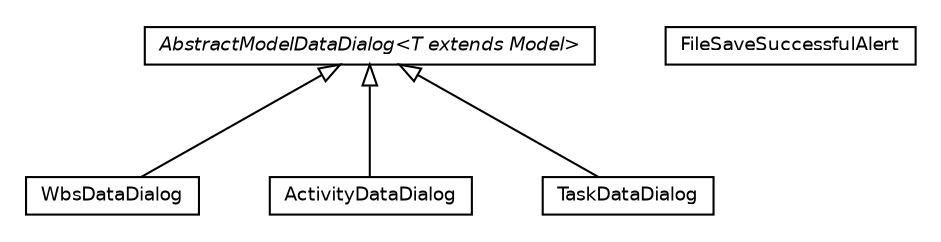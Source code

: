 #!/usr/local/bin/dot
#
# Class diagram 
# Generated by UMLGraph version R5_6 (http://www.umlgraph.org/)
#

digraph G {
	edge [fontname="Helvetica",fontsize=10,labelfontname="Helvetica",labelfontsize=10];
	node [fontname="Helvetica",fontsize=10,shape=plaintext];
	nodesep=0.25;
	ranksep=0.5;
	// net.ljcomputing.sr.fx.dialog.impl.WbsDataDialog
	c119 [label=<<table title="net.ljcomputing.sr.fx.dialog.impl.WbsDataDialog" border="0" cellborder="1" cellspacing="0" cellpadding="2" port="p" href="./WbsDataDialog.html">
		<tr><td><table border="0" cellspacing="0" cellpadding="1">
<tr><td align="center" balign="center"> WbsDataDialog </td></tr>
		</table></td></tr>
		</table>>, URL="./WbsDataDialog.html", fontname="Helvetica", fontcolor="black", fontsize=9.0];
	// net.ljcomputing.sr.fx.dialog.impl.ActivityDataDialog
	c120 [label=<<table title="net.ljcomputing.sr.fx.dialog.impl.ActivityDataDialog" border="0" cellborder="1" cellspacing="0" cellpadding="2" port="p" href="./ActivityDataDialog.html">
		<tr><td><table border="0" cellspacing="0" cellpadding="1">
<tr><td align="center" balign="center"> ActivityDataDialog </td></tr>
		</table></td></tr>
		</table>>, URL="./ActivityDataDialog.html", fontname="Helvetica", fontcolor="black", fontsize=9.0];
	// net.ljcomputing.sr.fx.dialog.impl.FileSaveSuccessfulAlert
	c121 [label=<<table title="net.ljcomputing.sr.fx.dialog.impl.FileSaveSuccessfulAlert" border="0" cellborder="1" cellspacing="0" cellpadding="2" port="p" href="./FileSaveSuccessfulAlert.html">
		<tr><td><table border="0" cellspacing="0" cellpadding="1">
<tr><td align="center" balign="center"> FileSaveSuccessfulAlert </td></tr>
		</table></td></tr>
		</table>>, URL="./FileSaveSuccessfulAlert.html", fontname="Helvetica", fontcolor="black", fontsize=9.0];
	// net.ljcomputing.sr.fx.dialog.impl.AbstractModelDataDialog<T extends net.ljcomputing.model.Model>
	c122 [label=<<table title="net.ljcomputing.sr.fx.dialog.impl.AbstractModelDataDialog" border="0" cellborder="1" cellspacing="0" cellpadding="2" port="p" href="./AbstractModelDataDialog.html">
		<tr><td><table border="0" cellspacing="0" cellpadding="1">
<tr><td align="center" balign="center"><font face="Helvetica-Oblique"> AbstractModelDataDialog&lt;T extends Model&gt; </font></td></tr>
		</table></td></tr>
		</table>>, URL="./AbstractModelDataDialog.html", fontname="Helvetica", fontcolor="black", fontsize=9.0];
	// net.ljcomputing.sr.fx.dialog.impl.TaskDataDialog
	c123 [label=<<table title="net.ljcomputing.sr.fx.dialog.impl.TaskDataDialog" border="0" cellborder="1" cellspacing="0" cellpadding="2" port="p" href="./TaskDataDialog.html">
		<tr><td><table border="0" cellspacing="0" cellpadding="1">
<tr><td align="center" balign="center"> TaskDataDialog </td></tr>
		</table></td></tr>
		</table>>, URL="./TaskDataDialog.html", fontname="Helvetica", fontcolor="black", fontsize=9.0];
	//net.ljcomputing.sr.fx.dialog.impl.WbsDataDialog extends net.ljcomputing.sr.fx.dialog.impl.AbstractModelDataDialog<net.ljcomputing.sr.model.WorkBreakdownStructure>
	c122:p -> c119:p [dir=back,arrowtail=empty];
	//net.ljcomputing.sr.fx.dialog.impl.ActivityDataDialog extends net.ljcomputing.sr.fx.dialog.impl.AbstractModelDataDialog<net.ljcomputing.sr.model.Activity>
	c122:p -> c120:p [dir=back,arrowtail=empty];
	//net.ljcomputing.sr.fx.dialog.impl.TaskDataDialog extends net.ljcomputing.sr.fx.dialog.impl.AbstractModelDataDialog<net.ljcomputing.sr.model.TaskViewModel>
	c122:p -> c123:p [dir=back,arrowtail=empty];
}

